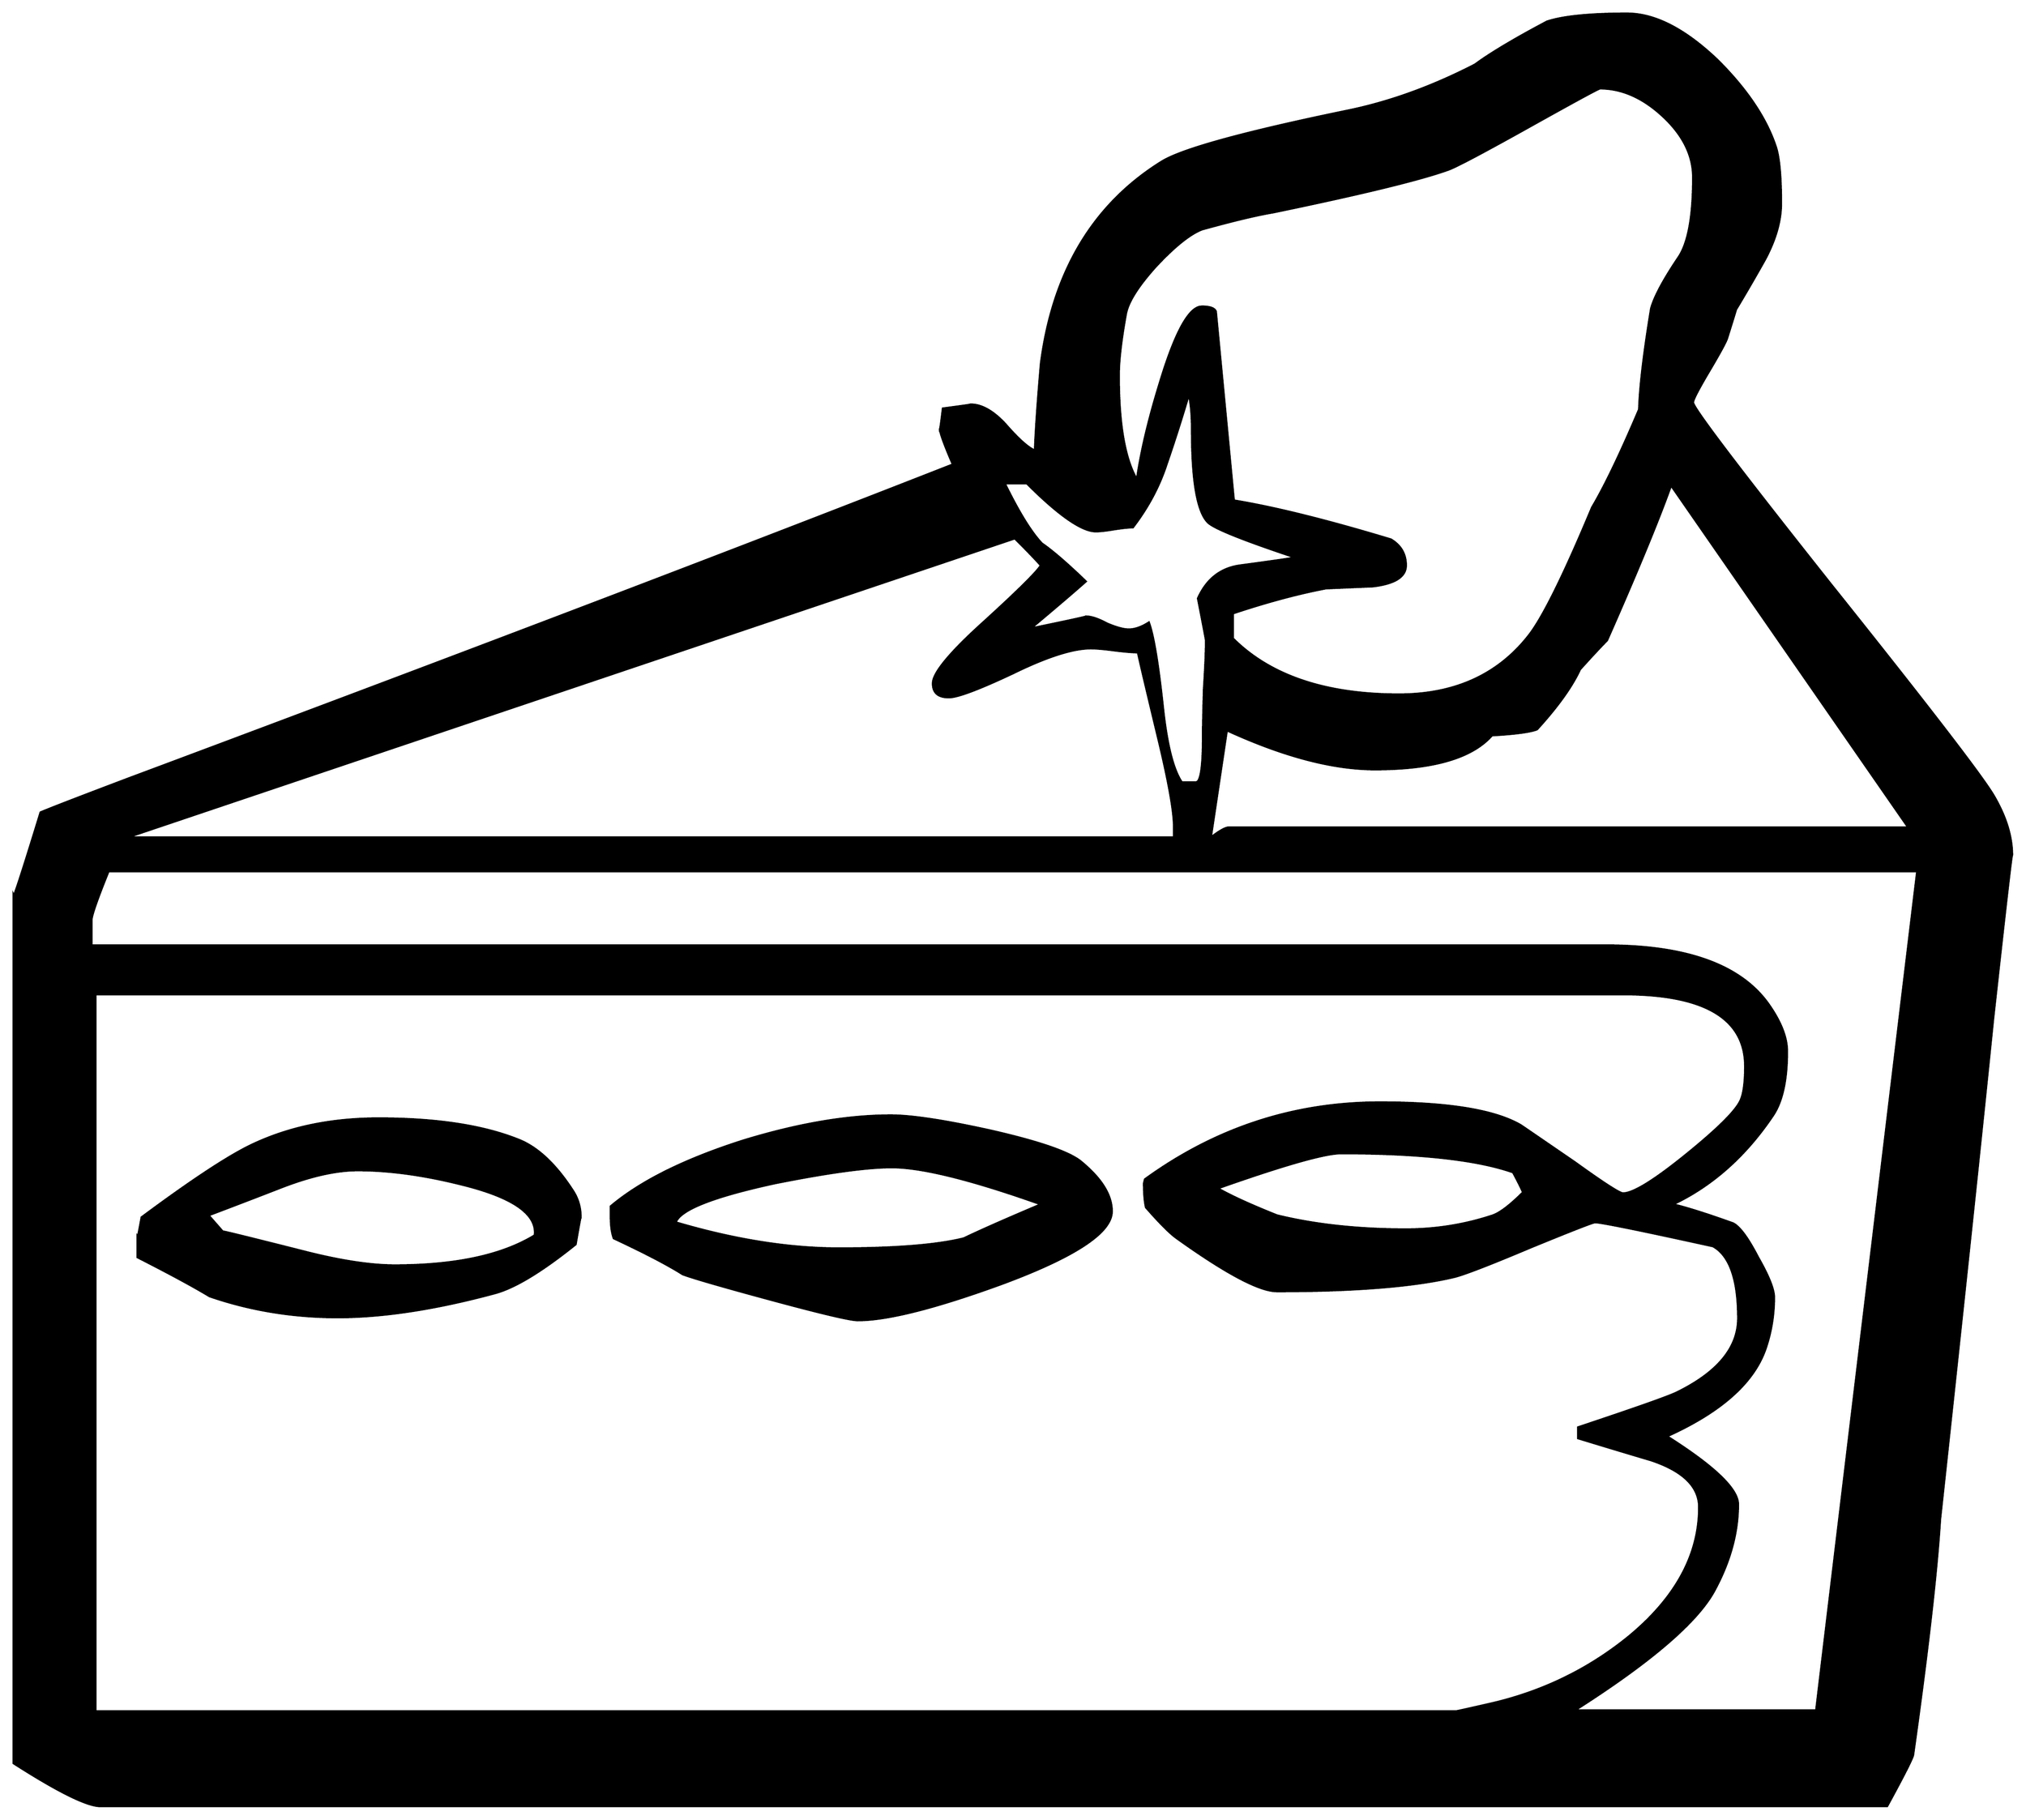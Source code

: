 


\begin{tikzpicture}[y=0.80pt, x=0.80pt, yscale=-1.0, xscale=1.0, inner sep=0pt, outer sep=0pt]
\begin{scope}[shift={(100.0,1731.0)},nonzero rule]
  \path[draw=.,fill=.,line width=1.600pt] (2080.0,-662.0) ..
    controls (2080.0,-668.0) and (2073.667,-613.333) ..
    (2061.0,-498.0) .. controls (2049.667,-386.667) and
    (2032.0,-220.0) .. (2008.0,2.0) .. controls (2004.667,55.333)
    and (1995.667,134.0) .. (1981.0,238.0) .. controls
    (1979.667,242.667) and (1971.0,259.667) .. (1955.0,289.0) --
    (169.0,289.0) .. controls (155.667,289.0) and (126.667,274.667) ..
    (82.0,246.0) -- (82.0,-622.0) .. controls (82.0,-618.667) and
    (91.0,-646.333) .. (109.0,-705.0) .. controls (118.333,-709.0)
    and (147.667,-720.333) .. (197.0,-739.0) .. controls
    (527.0,-862.333) and (801.667,-967.0) .. (1021.0,-1053.0) ..
    controls (1012.333,-1073.0) and (1008.0,-1085.0) ..
    (1008.0,-1089.0) .. controls (1008.0,-1085.667) and
    (1009.0,-1092.333) .. (1011.0,-1109.0) .. controls
    (1031.0,-1111.667) and (1040.333,-1113.0) .. (1039.0,-1113.0) ..
    controls (1049.667,-1113.0) and (1061.0,-1106.667) ..
    (1073.0,-1094.0) .. controls (1086.333,-1078.667) and
    (1096.333,-1069.667) .. (1103.0,-1067.0) .. controls
    (1103.667,-1086.333) and (1105.667,-1115.333) .. (1109.0,-1154.0) ..
    controls (1121.0,-1246.0) and (1161.333,-1313.333) ..
    (1230.0,-1356.0) .. controls (1250.667,-1368.667) and
    (1312.667,-1385.667) .. (1416.0,-1407.0) .. controls
    (1458.0,-1415.667) and (1500.333,-1431.0) .. (1543.0,-1453.0) ..
    controls (1558.333,-1464.333) and (1582.333,-1478.667) ..
    (1615.0,-1496.0) .. controls (1631.0,-1501.333) and
    (1657.667,-1504.0) .. (1695.0,-1504.0) .. controls
    (1723.0,-1504.0) and (1753.333,-1488.333) .. (1786.0,-1457.0) ..
    controls (1815.333,-1427.667) and (1834.667,-1398.667) ..
    (1844.0,-1370.0) .. controls (1847.333,-1359.333) and
    (1849.0,-1340.667) .. (1849.0,-1314.0) .. controls
    (1849.0,-1296.667) and (1843.667,-1278.0) .. (1833.0,-1258.0) ..
    controls (1823.667,-1241.333) and (1814.0,-1224.667) ..
    (1804.0,-1208.0) .. controls (1802.0,-1201.333) and
    (1799.0,-1191.667) .. (1795.0,-1179.0) .. controls
    (1793.667,-1175.0) and (1787.667,-1164.0) .. (1777.0,-1146.0) ..
    controls (1766.333,-1128.0) and (1761.0,-1117.667) ..
    (1761.0,-1115.0) .. controls (1761.0,-1109.667) and
    (1807.0,-1049.0) .. (1899.0,-933.0) .. controls
    (1997.0,-810.333) and (2051.333,-739.667) .. (2062.0,-721.0) ..
    controls (2074.0,-700.333) and (2080.0,-680.667) ..
    (2080.0,-662.0) -- cycle(1761.0,-1340.0) .. controls
    (1761.0,-1362.0) and (1751.0,-1382.333) .. (1731.0,-1401.0) ..
    controls (1711.0,-1419.667) and (1690.0,-1429.0) ..
    (1668.0,-1429.0) .. controls (1666.667,-1429.0) and
    (1643.333,-1416.333) .. (1598.0,-1391.0) .. controls
    (1552.667,-1365.667) and (1525.667,-1351.333) .. (1517.0,-1348.0) ..
    controls (1489.667,-1338.0) and (1431.0,-1323.667) ..
    (1341.0,-1305.0) .. controls (1325.0,-1302.333) and
    (1301.333,-1296.667) .. (1270.0,-1288.0) .. controls
    (1258.0,-1283.333) and (1242.667,-1271.0) .. (1224.0,-1251.0) ..
    controls (1206.0,-1231.0) and (1196.0,-1215.0) ..
    (1194.0,-1203.0) .. controls (1189.333,-1177.0) and
    (1187.0,-1156.667) .. (1187.0,-1142.0) .. controls
    (1187.0,-1093.333) and (1193.0,-1058.667) .. (1205.0,-1038.0) ..
    controls (1209.0,-1066.0) and (1216.667,-1098.333) ..
    (1228.0,-1135.0) .. controls (1243.333,-1185.667) and
    (1257.333,-1211.0) .. (1270.0,-1211.0) .. controls
    (1278.0,-1211.0) and (1282.667,-1209.333) .. (1284.0,-1206.0) --
    (1302.0,-1017.0) .. controls (1342.667,-1010.333) and
    (1395.0,-997.333) .. (1459.0,-978.0) .. controls
    (1469.0,-972.0) and (1474.0,-963.333) .. (1474.0,-952.0) ..
    controls (1474.0,-940.667) and (1463.0,-933.667) ..
    (1441.0,-931.0) .. controls (1425.0,-930.333) and
    (1409.333,-929.667) .. (1394.0,-929.0) .. controls
    (1366.0,-923.667) and (1335.0,-915.333) .. (1301.0,-904.0) --
    (1301.0,-879.0) .. controls (1338.333,-841.667) and
    (1393.667,-823.0) .. (1467.0,-823.0) .. controls
    (1522.333,-823.0) and (1565.333,-842.333) .. (1596.0,-881.0) ..
    controls (1610.0,-898.333) and (1631.333,-941.333) ..
    (1660.0,-1010.0) .. controls (1672.667,-1031.333) and
    (1688.333,-1064.0) .. (1707.0,-1108.0) .. controls
    (1707.667,-1130.667) and (1711.667,-1164.333) .. (1719.0,-1209.0) ..
    controls (1722.333,-1221.0) and (1731.667,-1238.333) ..
    (1747.0,-1261.0) .. controls (1756.333,-1275.667) and
    (1761.0,-1302.0) .. (1761.0,-1340.0) -- cycle(1976.0,-690.0)
    -- (1739.0,-1032.0) .. controls (1726.333,-996.667) and
    (1705.0,-945.0) .. (1675.0,-877.0) .. controls
    (1669.0,-871.0) and (1660.0,-861.333) .. (1648.0,-848.0) ..
    controls (1640.0,-830.667) and (1625.667,-810.667) ..
    (1605.0,-788.0) .. controls (1598.333,-785.333) and
    (1583.333,-783.333) .. (1560.0,-782.0) .. controls
    (1540.0,-759.333) and (1501.0,-748.0) .. (1443.0,-748.0) ..
    controls (1401.0,-748.0) and (1351.667,-761.0) ..
    (1295.0,-787.0) -- (1279.0,-680.0) .. controls
    (1287.667,-686.667) and (1293.667,-690.0) .. (1297.0,-690.0) --
    (1976.0,-690.0) -- cycle(1363.0,-960.0) .. controls
    (1311.0,-977.333) and (1282.0,-989.0) .. (1276.0,-995.0) ..
    controls (1265.333,-1005.667) and (1260.0,-1036.333) ..
    (1260.0,-1087.0) .. controls (1260.0,-1101.667) and
    (1259.0,-1113.667) .. (1257.0,-1123.0) .. controls
    (1250.333,-1100.333) and (1243.0,-1077.333) .. (1235.0,-1054.0) ..
    controls (1227.667,-1031.333) and (1216.333,-1010.0) ..
    (1201.0,-990.0) .. controls (1197.0,-990.0) and
    (1190.667,-989.333) .. (1182.0,-988.0) .. controls
    (1174.0,-986.667) and (1168.0,-986.0) .. (1164.0,-986.0) ..
    controls (1150.0,-986.0) and (1127.0,-1002.0) ..
    (1095.0,-1034.0) -- (1073.0,-1034.0) .. controls
    (1087.0,-1005.333) and (1099.333,-985.333) .. (1110.0,-974.0) ..
    controls (1120.667,-966.667) and (1135.333,-954.0) ..
    (1154.0,-936.0) .. controls (1142.0,-925.333) and
    (1123.667,-909.667) .. (1099.0,-889.0) .. controls
    (1137.667,-897.0) and (1156.0,-901.0) .. (1154.0,-901.0) ..
    controls (1159.333,-901.0) and (1166.333,-898.667) ..
    (1175.0,-894.0) .. controls (1184.333,-890.0) and
    (1191.667,-888.0) .. (1197.0,-888.0) .. controls
    (1203.0,-888.0) and (1209.667,-890.333) .. (1217.0,-895.0) ..
    controls (1221.667,-882.333) and (1226.333,-854.333) ..
    (1231.0,-811.0) .. controls (1235.0,-773.0) and
    (1241.333,-747.667) .. (1250.0,-735.0) -- (1264.0,-735.0) ..
    controls (1268.667,-735.0) and (1271.0,-750.333) ..
    (1271.0,-781.0) .. controls (1271.0,-791.667) and
    (1271.333,-807.667) .. (1272.0,-829.0) .. controls
    (1273.333,-850.333) and (1274.0,-866.333) .. (1274.0,-877.0) ..
    controls (1274.0,-877.667) and (1271.333,-891.667) ..
    (1266.0,-919.0) .. controls (1274.667,-938.333) and
    (1288.667,-949.333) .. (1308.0,-952.0) .. controls
    (1342.667,-956.667) and (1361.0,-959.333) .. (1363.0,-960.0) --
    cycle(1591.0,-325.0) .. controls (1589.0,-329.667) and
    (1585.667,-336.333) .. (1581.0,-345.0) .. controls
    (1545.0,-357.667) and (1487.667,-364.0) .. (1409.0,-364.0) ..
    controls (1393.0,-364.0) and (1352.0,-352.333) ..
    (1286.0,-329.0) .. controls (1298.667,-321.667) and
    (1318.333,-312.667) .. (1345.0,-302.0) .. controls
    (1383.0,-292.667) and (1426.0,-288.0) .. (1474.0,-288.0) ..
    controls (1504.0,-288.0) and (1533.0,-292.667) ..
    (1561.0,-302.0) .. controls (1568.333,-304.667) and
    (1578.333,-312.333) .. (1591.0,-325.0) -- cycle(1242.0,-680.0)
    -- (1242.0,-691.0) .. controls (1242.0,-705.667) and
    (1237.0,-734.0) .. (1227.0,-776.0) .. controls
    (1214.333,-828.667) and (1207.333,-858.333) .. (1206.0,-865.0) ..
    controls (1200.667,-865.0) and (1192.667,-865.667) ..
    (1182.0,-867.0) .. controls (1172.0,-868.333) and
    (1164.333,-869.0) .. (1159.0,-869.0) .. controls
    (1141.0,-869.0) and (1115.0,-860.667) .. (1081.0,-844.0) ..
    controls (1047.0,-828.0) and (1025.667,-820.0) ..
    (1017.0,-820.0) .. controls (1006.333,-820.0) and
    (1001.0,-824.667) .. (1001.0,-834.0) .. controls
    (1001.0,-844.0) and (1016.667,-863.333) .. (1048.0,-892.0) ..
    controls (1084.0,-924.667) and (1104.333,-944.667) ..
    (1109.0,-952.0) .. controls (1103.667,-958.0) and
    (1095.0,-967.0) .. (1083.0,-979.0) -- (196.0,-680.0) --
    (1242.0,-680.0) -- cycle(1985.0,-646.0) -- (177.0,-646.0) ..
    controls (165.667,-618.0) and (160.0,-601.667) .. (160.0,-597.0)
    -- (160.0,-572.0) -- (1674.0,-572.0) .. controls
    (1756.0,-572.0) and (1810.667,-551.667) .. (1838.0,-511.0) ..
    controls (1849.333,-494.333) and (1855.0,-479.333) ..
    (1855.0,-466.0) .. controls (1855.0,-437.333) and
    (1850.333,-416.0) .. (1841.0,-402.0) .. controls
    (1813.667,-361.333) and (1780.333,-331.667) .. (1741.0,-313.0) ..
    controls (1755.0,-309.667) and (1775.0,-303.333) ..
    (1801.0,-294.0) .. controls (1807.667,-290.667) and
    (1816.0,-279.333) .. (1826.0,-260.0) .. controls
    (1836.667,-241.333) and (1842.0,-228.0) .. (1842.0,-220.0) ..
    controls (1842.0,-202.667) and (1839.333,-186.0) ..
    (1834.0,-170.0) .. controls (1822.667,-135.333) and
    (1789.667,-105.667) .. (1735.0,-81.0) .. controls (1782.333,-51.0)
    and (1806.0,-28.333) .. (1806.0,-13.0) .. controls
    (1806.0,15.667) and (1798.0,44.667) .. (1782.0,74.0) .. controls
    (1764.667,105.333) and (1718.333,145.0) .. (1643.0,193.0) --
    (1884.0,193.0) -- (1985.0,-646.0) -- cycle(1813.0,-451.0) ..
    controls (1813.0,-499.0) and (1772.333,-523.0) ..
    (1691.0,-523.0) -- (164.0,-523.0) -- (164.0,194.0) --
    (1524.0,194.0) .. controls (1524.667,194.0) and (1536.667,191.333)
    .. (1560.0,186.0) .. controls (1611.333,174.0) and
    (1657.0,151.667) .. (1697.0,119.0) .. controls (1743.667,80.333)
    and (1767.0,37.333) .. (1767.0,-10.0) .. controls
    (1767.0,-30.667) and (1751.0,-46.333) .. (1719.0,-57.0) ..
    controls (1694.333,-64.333) and (1670.0,-71.667) .. (1646.0,-79.0)
    -- (1646.0,-90.0) .. controls (1704.0,-109.333) and
    (1737.0,-121.0) .. (1745.0,-125.0) .. controls
    (1785.667,-145.0) and (1806.0,-169.667) .. (1806.0,-199.0) ..
    controls (1806.0,-237.667) and (1797.667,-261.667) ..
    (1781.0,-271.0) .. controls (1708.333,-287.0) and
    (1669.0,-295.0) .. (1663.0,-295.0) .. controls
    (1661.0,-295.0) and (1639.667,-286.667) .. (1599.0,-270.0) ..
    controls (1556.333,-252.0) and (1530.333,-242.0) ..
    (1521.0,-240.0) .. controls (1481.0,-230.667) and
    (1422.333,-226.0) .. (1345.0,-226.0) .. controls
    (1327.667,-226.0) and (1294.333,-243.667) .. (1245.0,-279.0) ..
    controls (1238.333,-283.667) and (1228.0,-294.0) ..
    (1214.0,-310.0) .. controls (1212.667,-316.0) and
    (1212.0,-324.0) .. (1212.0,-334.0) -- (1213.0,-338.0) ..
    controls (1283.667,-389.333) and (1362.0,-415.0) ..
    (1448.0,-415.0) .. controls (1516.0,-415.0) and
    (1563.0,-407.333) .. (1589.0,-392.0) .. controls
    (1591.0,-390.667) and (1609.0,-378.333) .. (1643.0,-355.0) ..
    controls (1671.667,-334.333) and (1687.667,-324.0) ..
    (1691.0,-324.0) .. controls (1701.0,-324.0) and
    (1721.667,-336.667) .. (1753.0,-362.0) .. controls
    (1784.333,-387.333) and (1802.667,-405.333) .. (1808.0,-416.0) ..
    controls (1811.333,-422.667) and (1813.0,-434.333) ..
    (1813.0,-451.0) -- cycle(1180.0,-306.0) .. controls
    (1180.0,-284.667) and (1143.0,-260.333) .. (1069.0,-233.0) ..
    controls (1003.0,-209.0) and (955.333,-197.0) ..
    (926.0,-197.0) .. controls (918.667,-197.0) and (890.333,-203.667)
    .. (841.0,-217.0) .. controls (791.667,-230.333) and
    (761.667,-239.0) .. (751.0,-243.0) .. controls (736.333,-252.333)
    and (713.333,-264.333) .. (682.0,-279.0) .. controls
    (680.0,-284.333) and (679.0,-291.667) .. (679.0,-301.0) --
    (679.0,-311.0) .. controls (709.0,-336.333) and (753.333,-358.333)
    .. (812.0,-377.0) .. controls (866.667,-393.667) and
    (915.667,-402.0) .. (959.0,-402.0) .. controls (979.667,-402.0)
    and (1012.667,-397.0) .. (1058.0,-387.0) .. controls
    (1108.0,-375.667) and (1138.667,-365.0) .. (1150.0,-355.0) ..
    controls (1170.0,-338.333) and (1180.0,-322.0) ..
    (1180.0,-306.0) -- cycle(649.0,-300.0) .. controls
    (649.0,-301.333) and (647.333,-292.333) .. (644.0,-273.0) ..
    controls (610.0,-245.667) and (583.0,-229.333) .. (563.0,-224.0)
    .. controls (503.667,-208.0) and (451.333,-200.0) ..
    (406.0,-200.0) .. controls (361.333,-200.0) and (318.667,-207.0)
    .. (278.0,-221.0) .. controls (262.667,-230.333) and
    (238.667,-243.333) .. (206.0,-260.0) -- (206.0,-280.0) ..
    controls (206.0,-278.667) and (207.333,-285.333) .. (210.0,-300.0)
    .. controls (259.333,-336.667) and (295.667,-360.667) ..
    (319.0,-372.0) .. controls (356.333,-390.0) and (399.0,-399.0)
    .. (447.0,-399.0) .. controls (504.333,-399.0) and
    (550.667,-392.0) .. (586.0,-378.0) .. controls (605.333,-370.667)
    and (623.667,-353.667) .. (641.0,-327.0) .. controls
    (646.333,-319.0) and (649.0,-310.0) .. (649.0,-300.0) --
    cycle(1109.0,-313.0) .. controls (1039.667,-337.667) and
    (990.0,-350.0) .. (960.0,-350.0) .. controls (935.333,-350.0)
    and (896.333,-344.667) .. (843.0,-334.0) .. controls
    (781.667,-320.667) and (748.667,-307.667) .. (744.0,-295.0) ..
    controls (802.667,-277.667) and (857.0,-269.0) .. (907.0,-269.0)
    .. controls (963.667,-269.0) and (1005.333,-272.333) ..
    (1032.0,-279.0) .. controls (1048.667,-287.0) and
    (1074.333,-298.333) .. (1109.0,-313.0) -- cycle(603.0,-282.0) ..
    controls (605.667,-303.333) and (581.0,-320.333) .. (529.0,-333.0)
    .. controls (491.667,-342.333) and (457.333,-347.0) ..
    (426.0,-347.0) .. controls (404.667,-347.0) and (379.333,-341.333)
    .. (350.0,-330.0) .. controls (326.0,-320.667) and
    (301.667,-311.333) .. (277.0,-302.0) -- (291.0,-286.0) ..
    controls (295.0,-285.333) and (323.333,-278.333) .. (376.0,-265.0)
    .. controls (410.667,-256.333) and (439.667,-252.0) ..
    (463.0,-252.0) .. controls (523.667,-252.0) and (570.333,-262.0)
    .. (603.0,-282.0) -- cycle;
\end{scope}

\end{tikzpicture}

